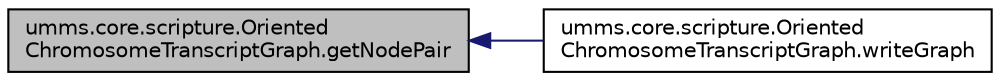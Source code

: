 digraph "umms.core.scripture.OrientedChromosomeTranscriptGraph.getNodePair"
{
  edge [fontname="Helvetica",fontsize="10",labelfontname="Helvetica",labelfontsize="10"];
  node [fontname="Helvetica",fontsize="10",shape=record];
  rankdir="LR";
  Node1 [label="umms.core.scripture.Oriented\lChromosomeTranscriptGraph.getNodePair",height=0.2,width=0.4,color="black", fillcolor="grey75", style="filled" fontcolor="black"];
  Node1 -> Node2 [dir="back",color="midnightblue",fontsize="10",style="solid",fontname="Helvetica"];
  Node2 [label="umms.core.scripture.Oriented\lChromosomeTranscriptGraph.writeGraph",height=0.2,width=0.4,color="black", fillcolor="white", style="filled",URL="$classumms_1_1core_1_1scripture_1_1_oriented_chromosome_transcript_graph.html#a6c482f812c7d5dd219106fe0824fbf6e"];
}
